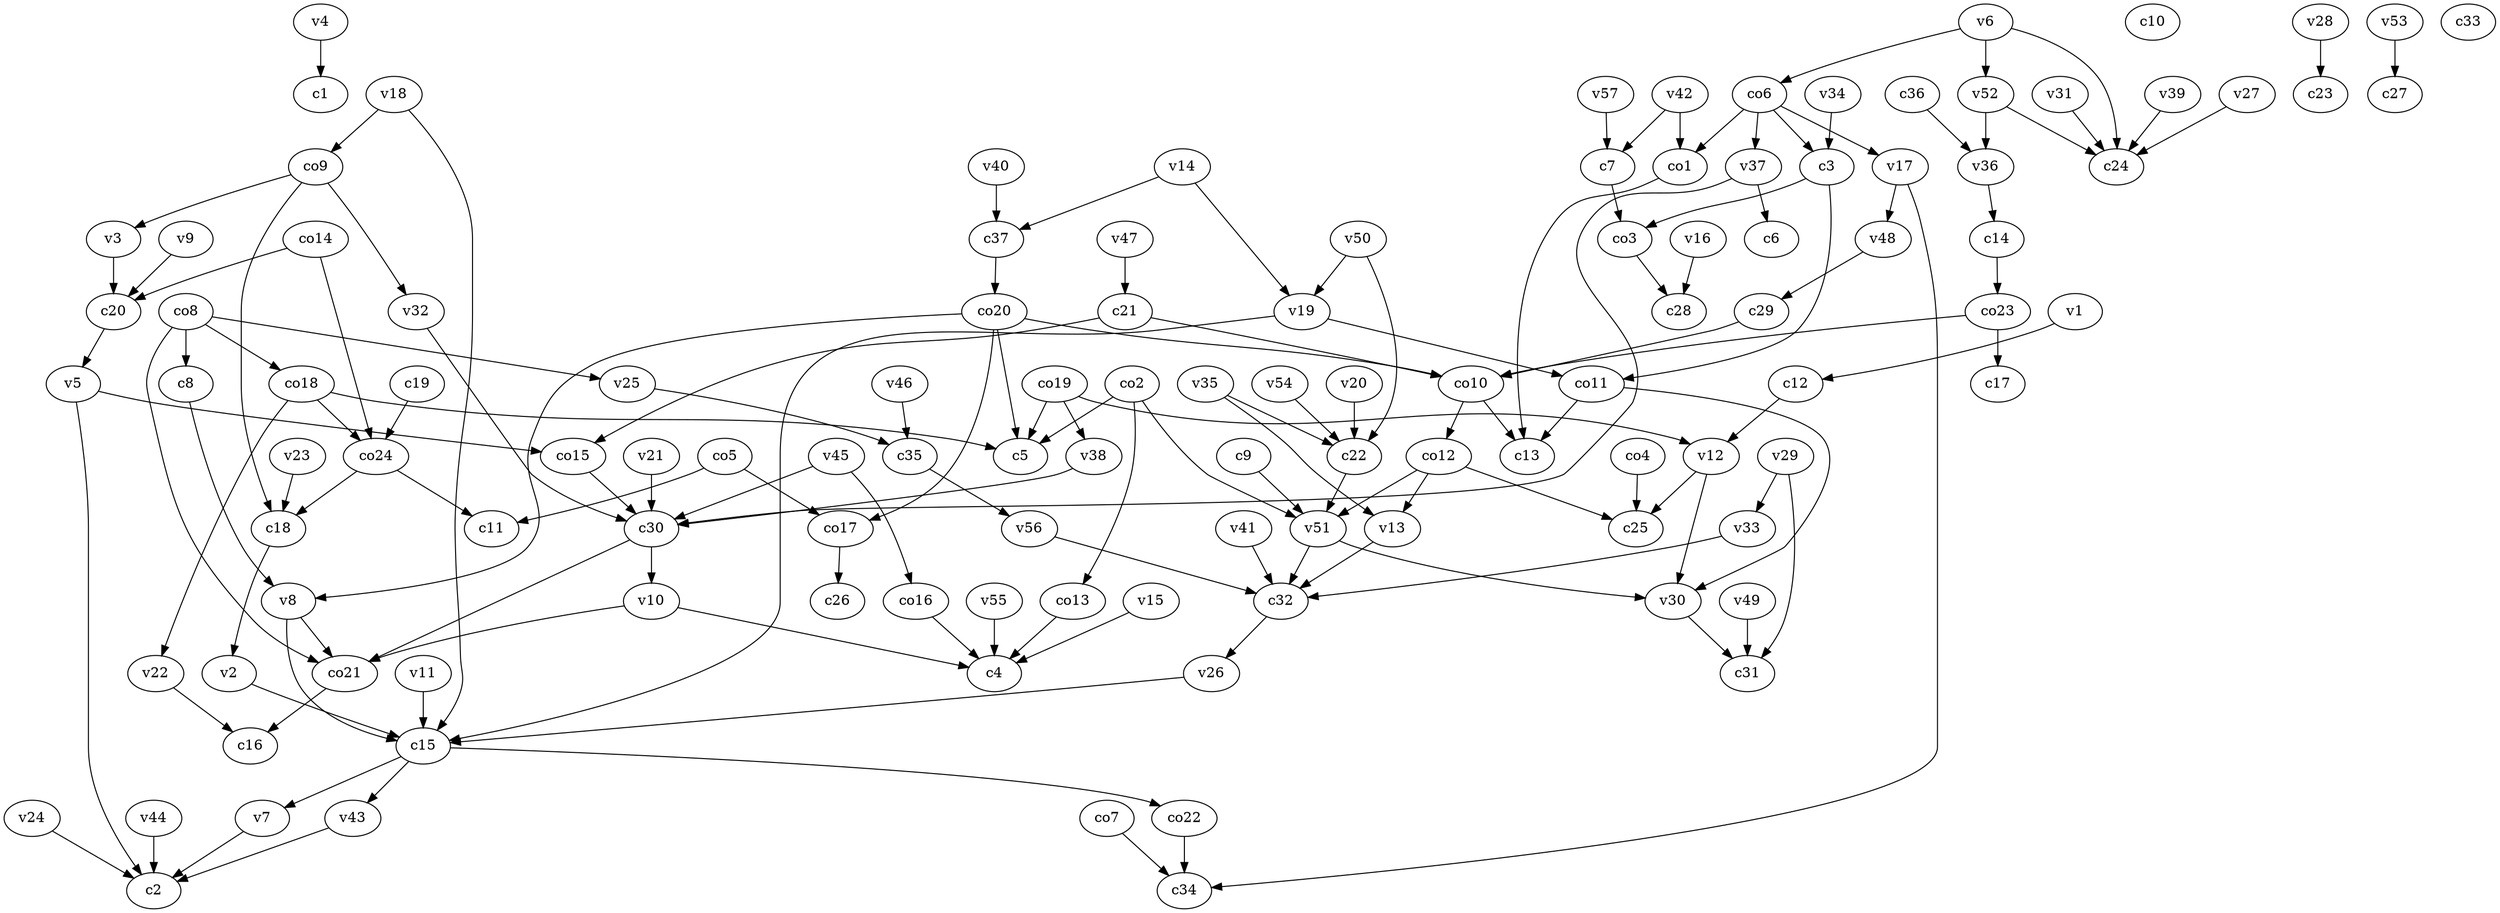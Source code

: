 strict digraph  {
c1;
c2;
c3;
c4;
c5;
c6;
c7;
c8;
c9;
c10;
c11;
c12;
c13;
c14;
c15;
c16;
c17;
c18;
c19;
c20;
c21;
c22;
c23;
c24;
c25;
c26;
c27;
c28;
c29;
c30;
c31;
c32;
c33;
c34;
c35;
c36;
c37;
v1;
v2;
v3;
v4;
v5;
v6;
v7;
v8;
v9;
v10;
v11;
v12;
v13;
v14;
v15;
v16;
v17;
v18;
v19;
v20;
v21;
v22;
v23;
v24;
v25;
v26;
v27;
v28;
v29;
v30;
v31;
v32;
v33;
v34;
v35;
v36;
v37;
v38;
v39;
v40;
v41;
v42;
v43;
v44;
v45;
v46;
v47;
v48;
v49;
v50;
v51;
v52;
v53;
v54;
v55;
v56;
v57;
co1;
co2;
co3;
co4;
co5;
co6;
co7;
co8;
co9;
co10;
co11;
co12;
co13;
co14;
co15;
co16;
co17;
co18;
co19;
co20;
co21;
co22;
co23;
co24;
c3 -> co3  [weight=1];
c3 -> co11  [weight=1];
c7 -> co3  [weight=1];
c8 -> v8  [weight=1];
c9 -> v51  [weight=1];
c12 -> v12  [weight=1];
c14 -> co23  [weight=1];
c15 -> v7  [weight=1];
c15 -> v43  [weight=1];
c15 -> co22  [weight=1];
c18 -> v2  [weight=1];
c19 -> co24  [weight=1];
c20 -> v5  [weight=1];
c21 -> co10  [weight=1];
c21 -> co15  [weight=1];
c22 -> v51  [weight=1];
c29 -> co10  [weight=1];
c30 -> co21  [weight=1];
c30 -> v10  [weight=1];
c32 -> v26  [weight=1];
c35 -> v56  [weight=1];
c36 -> v36  [weight=1];
c37 -> co20  [weight=1];
v1 -> c12  [weight=1];
v2 -> c15  [weight=1];
v3 -> c20  [weight=1];
v4 -> c1  [weight=1];
v5 -> c2  [weight=1];
v5 -> co15  [weight=1];
v6 -> c24  [weight=1];
v6 -> co6  [weight=1];
v6 -> v52  [weight=1];
v7 -> c2  [weight=1];
v8 -> c15  [weight=1];
v8 -> co21  [weight=1];
v9 -> c20  [weight=1];
v10 -> c4  [weight=1];
v10 -> co21  [weight=1];
v11 -> c15  [weight=1];
v12 -> c25  [weight=1];
v12 -> v30  [weight=1];
v13 -> c32  [weight=1];
v14 -> c37  [weight=1];
v14 -> v19  [weight=1];
v15 -> c4  [weight=1];
v16 -> c28  [weight=1];
v17 -> c34  [weight=1];
v17 -> v48  [weight=1];
v18 -> c15  [weight=1];
v18 -> co9  [weight=1];
v19 -> c15  [weight=1];
v19 -> co11  [weight=1];
v20 -> c22  [weight=1];
v21 -> c30  [weight=1];
v22 -> c16  [weight=1];
v23 -> c18  [weight=1];
v24 -> c2  [weight=1];
v25 -> c35  [weight=1];
v26 -> c15  [weight=1];
v27 -> c24  [weight=1];
v28 -> c23  [weight=1];
v29 -> c31  [weight=1];
v29 -> v33  [weight=1];
v30 -> c31  [weight=1];
v31 -> c24  [weight=1];
v32 -> c30  [weight=1];
v33 -> c32  [weight=1];
v34 -> c3  [weight=1];
v35 -> c22  [weight=1];
v35 -> v13  [weight=1];
v36 -> c14  [weight=1];
v37 -> c6  [weight=1];
v37 -> c30  [weight=1];
v38 -> c30  [weight=1];
v39 -> c24  [weight=1];
v40 -> c37  [weight=1];
v41 -> c32  [weight=1];
v42 -> c7  [weight=1];
v42 -> co1  [weight=1];
v43 -> c2  [weight=1];
v44 -> c2  [weight=1];
v45 -> c30  [weight=1];
v45 -> co16  [weight=1];
v46 -> c35  [weight=1];
v47 -> c21  [weight=1];
v48 -> c29  [weight=1];
v49 -> c31  [weight=1];
v50 -> c22  [weight=1];
v50 -> v19  [weight=1];
v51 -> c32  [weight=1];
v51 -> v30  [weight=1];
v52 -> c24  [weight=1];
v52 -> v36  [weight=1];
v53 -> c27  [weight=1];
v54 -> c22  [weight=1];
v55 -> c4  [weight=1];
v56 -> c32  [weight=1];
v57 -> c7  [weight=1];
co1 -> c13  [weight=1];
co2 -> c5  [weight=1];
co2 -> v51  [weight=1];
co2 -> co13  [weight=1];
co3 -> c28  [weight=1];
co4 -> c25  [weight=1];
co5 -> c11  [weight=1];
co5 -> co17  [weight=1];
co6 -> c3  [weight=1];
co6 -> co1  [weight=1];
co6 -> v17  [weight=1];
co6 -> v37  [weight=1];
co7 -> c34  [weight=1];
co8 -> c8  [weight=1];
co8 -> co18  [weight=1];
co8 -> co21  [weight=1];
co8 -> v25  [weight=1];
co9 -> c18  [weight=1];
co9 -> v32  [weight=1];
co9 -> v3  [weight=1];
co10 -> c13  [weight=1];
co10 -> co12  [weight=1];
co11 -> c13  [weight=1];
co11 -> v30  [weight=1];
co12 -> c25  [weight=1];
co12 -> v13  [weight=1];
co12 -> v51  [weight=1];
co13 -> c4  [weight=1];
co14 -> c20  [weight=1];
co14 -> co24  [weight=1];
co15 -> c30  [weight=1];
co16 -> c4  [weight=1];
co17 -> c26  [weight=1];
co18 -> c5  [weight=1];
co18 -> co24  [weight=1];
co18 -> v22  [weight=1];
co19 -> c5  [weight=1];
co19 -> v38  [weight=1];
co19 -> v12  [weight=1];
co20 -> c5  [weight=1];
co20 -> co10  [weight=1];
co20 -> co17  [weight=1];
co20 -> v8  [weight=1];
co21 -> c16  [weight=1];
co22 -> c34  [weight=1];
co23 -> c17  [weight=1];
co23 -> co10  [weight=1];
co24 -> c11  [weight=1];
co24 -> c18  [weight=1];
}
